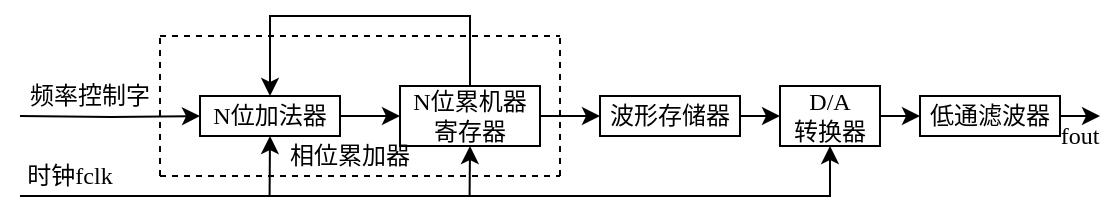 <mxfile version="13.6.5" type="github" pages="8">
  <diagram id="vwcc4yOQn233h6_wGRRV" name="第 1 页">
    <mxGraphModel grid="1" dx="852" dy="619" gridSize="10" guides="1" tooltips="1" connect="1" arrows="1" fold="1" page="1" pageScale="1" pageWidth="827" pageHeight="1169" math="0" shadow="0">
      <root>
        <mxCell id="0" />
        <mxCell id="1" parent="0" />
        <mxCell id="TBmdRh1Owbfr_sG7otrO-7" parent="1" edge="1" target="TBmdRh1Owbfr_sG7otrO-2" source="TBmdRh1Owbfr_sG7otrO-1" style="edgeStyle=orthogonalEdgeStyle;rounded=0;orthogonalLoop=1;jettySize=auto;html=1;exitX=1;exitY=0.5;exitDx=0;exitDy=0;entryX=0;entryY=0.5;entryDx=0;entryDy=0;fontSize=12;">
          <mxGeometry as="geometry" relative="1" />
        </mxCell>
        <mxCell id="TBmdRh1Owbfr_sG7otrO-14" parent="1" edge="1" target="TBmdRh1Owbfr_sG7otrO-1" style="edgeStyle=orthogonalEdgeStyle;rounded=0;orthogonalLoop=1;jettySize=auto;html=1;exitX=0.5;exitY=1;exitDx=0;exitDy=0;fontSize=12;entryX=0.5;entryY=1;entryDx=0;entryDy=0;">
          <mxGeometry as="geometry" relative="1">
            <mxPoint as="sourcePoint" y="340.0" x="164.793" />
          </mxGeometry>
        </mxCell>
        <mxCell id="TBmdRh1Owbfr_sG7otrO-16" parent="1" edge="1" target="TBmdRh1Owbfr_sG7otrO-1" style="edgeStyle=orthogonalEdgeStyle;rounded=0;orthogonalLoop=1;jettySize=auto;html=1;fontSize=12;entryX=0;entryY=0.5;entryDx=0;entryDy=0;">
          <mxGeometry as="geometry" relative="1">
            <mxPoint as="sourcePoint" y="300" x="40" />
          </mxGeometry>
        </mxCell>
        <mxCell id="TBmdRh1Owbfr_sG7otrO-1" value="&lt;font style=&quot;font-size: 12px&quot; face=&quot;Times New Roman&quot;&gt;N&lt;/font&gt;&lt;font face=&quot;宋体&quot; style=&quot;font-size: 12px&quot;&gt;位加法器&lt;/font&gt;" parent="1" style="rounded=0;whiteSpace=wrap;html=1;fontSize=12;" vertex="1">
          <mxGeometry as="geometry" y="290" x="130" height="20" width="70" />
        </mxCell>
        <mxCell id="TBmdRh1Owbfr_sG7otrO-6" parent="1" edge="1" target="TBmdRh1Owbfr_sG7otrO-1" source="TBmdRh1Owbfr_sG7otrO-2" style="edgeStyle=orthogonalEdgeStyle;rounded=0;orthogonalLoop=1;jettySize=auto;html=1;exitX=0.5;exitY=0;exitDx=0;exitDy=0;entryX=0.5;entryY=0;entryDx=0;entryDy=0;fontSize=12;">
          <mxGeometry as="geometry" relative="1">
            <Array as="points">
              <mxPoint y="250" x="265" />
              <mxPoint y="250" x="165" />
            </Array>
          </mxGeometry>
        </mxCell>
        <mxCell id="TBmdRh1Owbfr_sG7otrO-8" parent="1" edge="1" target="TBmdRh1Owbfr_sG7otrO-3" source="TBmdRh1Owbfr_sG7otrO-2" style="edgeStyle=orthogonalEdgeStyle;rounded=0;orthogonalLoop=1;jettySize=auto;html=1;exitX=1;exitY=0.5;exitDx=0;exitDy=0;entryX=0;entryY=0.5;entryDx=0;entryDy=0;fontSize=12;">
          <mxGeometry as="geometry" relative="1" />
        </mxCell>
        <mxCell id="TBmdRh1Owbfr_sG7otrO-13" parent="1" edge="1" target="TBmdRh1Owbfr_sG7otrO-2" style="edgeStyle=orthogonalEdgeStyle;rounded=0;orthogonalLoop=1;jettySize=auto;html=1;exitX=0.5;exitY=1;exitDx=0;exitDy=0;fontSize=12;entryX=0.5;entryY=1;entryDx=0;entryDy=0;">
          <mxGeometry as="geometry" relative="1">
            <mxPoint as="sourcePoint" y="340.0" x="264.793" />
          </mxGeometry>
        </mxCell>
        <mxCell id="TBmdRh1Owbfr_sG7otrO-2" value="&lt;font style=&quot;font-size: 12px&quot; face=&quot;Times New Roman&quot;&gt;N&lt;/font&gt;&lt;font face=&quot;宋体&quot; style=&quot;font-size: 12px&quot;&gt;位累机器寄存器&lt;/font&gt;" parent="1" style="rounded=0;whiteSpace=wrap;html=1;fontSize=12;" vertex="1">
          <mxGeometry as="geometry" y="285" x="230" height="30" width="70" />
        </mxCell>
        <mxCell id="TBmdRh1Owbfr_sG7otrO-10" parent="1" edge="1" target="TBmdRh1Owbfr_sG7otrO-4" source="TBmdRh1Owbfr_sG7otrO-3" style="edgeStyle=orthogonalEdgeStyle;rounded=0;orthogonalLoop=1;jettySize=auto;html=1;exitX=1;exitY=0.5;exitDx=0;exitDy=0;entryX=0;entryY=0.5;entryDx=0;entryDy=0;fontSize=12;">
          <mxGeometry as="geometry" relative="1" />
        </mxCell>
        <mxCell id="TBmdRh1Owbfr_sG7otrO-3" value="&lt;font face=&quot;宋体&quot;&gt;波形存储器&lt;/font&gt;" parent="1" style="rounded=0;whiteSpace=wrap;html=1;fontSize=12;" vertex="1">
          <mxGeometry as="geometry" y="290" x="330" height="20" width="70" />
        </mxCell>
        <mxCell id="TBmdRh1Owbfr_sG7otrO-11" parent="1" edge="1" target="TBmdRh1Owbfr_sG7otrO-5" source="TBmdRh1Owbfr_sG7otrO-4" style="edgeStyle=orthogonalEdgeStyle;rounded=0;orthogonalLoop=1;jettySize=auto;html=1;exitX=1;exitY=0.5;exitDx=0;exitDy=0;entryX=0;entryY=0.5;entryDx=0;entryDy=0;fontSize=12;">
          <mxGeometry as="geometry" relative="1" />
        </mxCell>
        <mxCell id="TBmdRh1Owbfr_sG7otrO-12" parent="1" edge="1" target="TBmdRh1Owbfr_sG7otrO-4" style="edgeStyle=orthogonalEdgeStyle;rounded=0;orthogonalLoop=1;jettySize=auto;html=1;fontSize=12;entryX=0.5;entryY=1;entryDx=0;entryDy=0;">
          <mxGeometry as="geometry" relative="1">
            <mxPoint as="sourcePoint" y="340" x="40" />
            <Array as="points">
              <mxPoint y="340" x="70" />
              <mxPoint y="340" x="445" />
            </Array>
          </mxGeometry>
        </mxCell>
        <mxCell id="TBmdRh1Owbfr_sG7otrO-4" value="&lt;font style=&quot;font-size: 12px&quot;&gt;&lt;font face=&quot;Times New Roman&quot;&gt;D/A&lt;/font&gt;&lt;br&gt;&lt;font face=&quot;宋体&quot;&gt;转换器&lt;/font&gt;&lt;/font&gt;" parent="1" style="rounded=0;whiteSpace=wrap;html=1;fontSize=12;" vertex="1">
          <mxGeometry as="geometry" y="285" x="420" height="30" width="50" />
        </mxCell>
        <mxCell id="TBmdRh1Owbfr_sG7otrO-25" parent="1" edge="1" source="TBmdRh1Owbfr_sG7otrO-5" style="edgeStyle=orthogonalEdgeStyle;rounded=0;orthogonalLoop=1;jettySize=auto;html=1;exitX=1;exitY=0.5;exitDx=0;exitDy=0;fontSize=12;">
          <mxGeometry as="geometry" relative="1">
            <mxPoint as="targetPoint" y="300.143" x="580" />
          </mxGeometry>
        </mxCell>
        <mxCell id="TBmdRh1Owbfr_sG7otrO-5" value="&lt;font face=&quot;宋体&quot; style=&quot;font-size: 12px&quot;&gt;低通滤波器&lt;/font&gt;" parent="1" style="rounded=0;whiteSpace=wrap;html=1;fontSize=12;" vertex="1">
          <mxGeometry as="geometry" y="290" x="490" height="20" width="70" />
        </mxCell>
        <mxCell id="TBmdRh1Owbfr_sG7otrO-17" value="" parent="1" edge="1" style="endArrow=none;dashed=1;html=1;fontSize=12;">
          <mxGeometry as="geometry" relative="1" height="50" width="50">
            <mxPoint as="sourcePoint" y="260" x="110" />
            <mxPoint as="targetPoint" y="260" x="310" />
          </mxGeometry>
        </mxCell>
        <mxCell id="TBmdRh1Owbfr_sG7otrO-18" value="" parent="1" edge="1" style="endArrow=none;dashed=1;html=1;fontSize=12;">
          <mxGeometry as="geometry" relative="1" height="50" width="50">
            <mxPoint as="sourcePoint" y="330" x="110" />
            <mxPoint as="targetPoint" y="330" x="310" />
          </mxGeometry>
        </mxCell>
        <mxCell id="TBmdRh1Owbfr_sG7otrO-19" value="" parent="1" edge="1" style="endArrow=none;dashed=1;html=1;fontSize=12;">
          <mxGeometry as="geometry" relative="1" height="50" width="50">
            <mxPoint as="sourcePoint" y="330" x="110" />
            <mxPoint as="targetPoint" y="260" x="110" />
          </mxGeometry>
        </mxCell>
        <mxCell id="TBmdRh1Owbfr_sG7otrO-20" value="" parent="1" edge="1" style="endArrow=none;dashed=1;html=1;fontSize=12;">
          <mxGeometry as="geometry" relative="1" height="50" width="50">
            <mxPoint as="sourcePoint" y="330" x="310" />
            <mxPoint as="targetPoint" y="260" x="310" />
          </mxGeometry>
        </mxCell>
        <mxCell id="TBmdRh1Owbfr_sG7otrO-21" value="&lt;font face=&quot;宋体&quot;&gt;频率控制字&lt;/font&gt;" parent="1" style="text;html=1;strokeColor=none;fillColor=none;align=center;verticalAlign=middle;whiteSpace=wrap;rounded=0;fontSize=12;" vertex="1">
          <mxGeometry as="geometry" y="280" x="40" height="20" width="70" />
        </mxCell>
        <mxCell id="TBmdRh1Owbfr_sG7otrO-23" value="&lt;font face=&quot;宋体&quot;&gt;时钟&lt;/font&gt;&lt;font face=&quot;Times New Roman&quot;&gt;fclk&lt;/font&gt;" parent="1" style="text;html=1;strokeColor=none;fillColor=none;align=center;verticalAlign=middle;whiteSpace=wrap;rounded=0;fontSize=12;" vertex="1">
          <mxGeometry as="geometry" y="320" x="30" height="20" width="70" />
        </mxCell>
        <mxCell id="TBmdRh1Owbfr_sG7otrO-24" value="&lt;font face=&quot;宋体&quot;&gt;相位累加器&lt;/font&gt;" parent="1" style="text;html=1;strokeColor=none;fillColor=none;align=center;verticalAlign=middle;whiteSpace=wrap;rounded=0;fontSize=12;" vertex="1">
          <mxGeometry as="geometry" y="310" x="170" height="20" width="70" />
        </mxCell>
        <mxCell id="TBmdRh1Owbfr_sG7otrO-26" value="&lt;font face=&quot;Times New Roman&quot;&gt;fout&lt;/font&gt;" parent="1" style="text;html=1;strokeColor=none;fillColor=none;align=center;verticalAlign=middle;whiteSpace=wrap;rounded=0;fontSize=12;" vertex="1">
          <mxGeometry as="geometry" y="300" x="560" height="20" width="20" />
        </mxCell>
      </root>
    </mxGraphModel>
  </diagram>
  <diagram id="SlzuI7kh81qblLquSn49" name="第 2 页">
    <mxGraphModel grid="1" dx="1086" dy="597" gridSize="10" guides="1" tooltips="1" connect="1" arrows="1" fold="1" page="1" pageScale="1" pageWidth="827" pageHeight="1169" math="0" shadow="0">
      <root>
        <mxCell id="1O4XwR0xgf10CyilRRfL-0" />
        <mxCell id="1O4XwR0xgf10CyilRRfL-1" parent="1O4XwR0xgf10CyilRRfL-0" />
        <mxCell id="1O4XwR0xgf10CyilRRfL-19" value="" parent="1O4XwR0xgf10CyilRRfL-1" style="image;html=1;image=img/lib/clip_art/telecommunication/BlackBerry_128x128.png;fontFamily=宋体;fontSize=12;" vertex="1">
          <mxGeometry as="geometry" y="410" x="310" height="30" width="30" />
        </mxCell>
        <mxCell id="1O4XwR0xgf10CyilRRfL-21" value="" parent="1O4XwR0xgf10CyilRRfL-1" style="shape=image;html=1;verticalAlign=top;verticalLabelPosition=bottom;labelBackgroundColor=#ffffff;imageAspect=0;aspect=fixed;image=https://cdn4.iconfinder.com/data/icons/STROKE/networking/png/128/satellite.png;fontFamily=宋体;fontSize=12;" vertex="1">
          <mxGeometry as="geometry" y="340" x="401" height="38" width="38" />
        </mxCell>
        <mxCell id="1O4XwR0xgf10CyilRRfL-23" value="" parent="1O4XwR0xgf10CyilRRfL-1" edge="1" style="endArrow=classic;html=1;fontFamily=宋体;fontSize=12;">
          <mxGeometry as="geometry" relative="1" height="50" width="50">
            <mxPoint as="sourcePoint" y="349" x="414" />
            <mxPoint as="targetPoint" y="380" x="450" />
          </mxGeometry>
        </mxCell>
        <mxCell id="1O4XwR0xgf10CyilRRfL-24" value="" parent="1O4XwR0xgf10CyilRRfL-1" edge="1" style="endArrow=classic;html=1;fontFamily=宋体;fontSize=12;">
          <mxGeometry as="geometry" relative="1" height="50" width="50">
            <mxPoint as="sourcePoint" y="350" x="420" />
            <mxPoint as="targetPoint" y="430" x="330" />
          </mxGeometry>
        </mxCell>
        <mxCell id="1O4XwR0xgf10CyilRRfL-25" value="" parent="1O4XwR0xgf10CyilRRfL-1" edge="1" source="1O4XwR0xgf10CyilRRfL-19" style="endArrow=classic;html=1;fontFamily=宋体;fontSize=12;exitX=0.667;exitY=0.667;exitDx=0;exitDy=0;exitPerimeter=0;">
          <mxGeometry as="geometry" relative="1" height="50" width="50">
            <mxPoint as="sourcePoint" y="510" x="380" />
            <mxPoint as="targetPoint" y="430" x="390" />
          </mxGeometry>
        </mxCell>
        <mxCell id="1O4XwR0xgf10CyilRRfL-28" value="" parent="1O4XwR0xgf10CyilRRfL-1" edge="1" style="endArrow=none;html=1;fontFamily=宋体;fontSize=12;">
          <mxGeometry as="geometry" relative="1" height="50" width="50">
            <mxPoint as="sourcePoint" y="430" x="350" />
            <mxPoint as="targetPoint" y="420" x="340" />
            <Array as="points">
              <mxPoint y="420" x="350" />
            </Array>
          </mxGeometry>
        </mxCell>
        <mxCell id="1O4XwR0xgf10CyilRRfL-29" value="&lt;p class=&quot;MsoNormal&quot;&gt;&lt;span style=&quot;font-size: 10.5pt&quot;&gt;β&lt;/span&gt;&lt;/p&gt;" parent="1O4XwR0xgf10CyilRRfL-1" style="text;html=1;strokeColor=none;fillColor=none;align=center;verticalAlign=middle;whiteSpace=wrap;rounded=0;fontFamily=Times New Roman;fontSize=12;" vertex="1">
          <mxGeometry as="geometry" y="410" x="350" height="18" width="20" />
        </mxCell>
        <mxCell id="1O4XwR0xgf10CyilRRfL-30" value="v&lt;sub&gt;s&lt;/sub&gt;" parent="1O4XwR0xgf10CyilRRfL-1" style="text;html=1;strokeColor=none;fillColor=none;align=center;verticalAlign=middle;whiteSpace=wrap;rounded=0;fontFamily=Times New Roman;fontSize=12;" vertex="1">
          <mxGeometry as="geometry" y="369" x="450" height="16" width="20" />
        </mxCell>
        <mxCell id="1O4XwR0xgf10CyilRRfL-32" value="f&lt;sub&gt;s&lt;/sub&gt;" parent="1O4XwR0xgf10CyilRRfL-1" style="text;html=1;strokeColor=none;fillColor=none;align=center;verticalAlign=middle;whiteSpace=wrap;rounded=0;fontFamily=Times New Roman;fontSize=12;" vertex="1">
          <mxGeometry as="geometry" y="350" x="390" height="19" width="11" />
        </mxCell>
        <mxCell id="1O4XwR0xgf10CyilRRfL-33" value="v" parent="1O4XwR0xgf10CyilRRfL-1" style="text;html=1;strokeColor=none;fillColor=none;align=center;verticalAlign=middle;whiteSpace=wrap;rounded=0;fontFamily=Times New Roman;fontSize=12;" vertex="1">
          <mxGeometry as="geometry" y="417.5" x="391" height="15" width="10" />
        </mxCell>
        <mxCell id="1O4XwR0xgf10CyilRRfL-35" value="a&lt;sub&gt;n&lt;/sub&gt;" parent="1O4XwR0xgf10CyilRRfL-1" style="text;html=1;strokeColor=none;fillColor=none;align=center;verticalAlign=middle;whiteSpace=wrap;rounded=0;fontFamily=Times New Roman;fontSize=12;" vertex="1">
          <mxGeometry as="geometry" y="390" x="380" height="10" width="10" />
        </mxCell>
        <mxCell id="1O4XwR0xgf10CyilRRfL-36" value="f&lt;sub&gt;r&lt;/sub&gt;" parent="1O4XwR0xgf10CyilRRfL-1" style="text;html=1;strokeColor=none;fillColor=none;align=center;verticalAlign=middle;whiteSpace=wrap;rounded=0;fontFamily=Times New Roman;fontSize=12;" vertex="1">
          <mxGeometry as="geometry" y="400" x="330" height="10" width="10" />
        </mxCell>
      </root>
    </mxGraphModel>
  </diagram>
  <diagram id="WgnV_K3EHIDor-4Q27bB" name="第 3 页">
    <mxGraphModel grid="1" dx="1086" dy="597" gridSize="10" guides="1" tooltips="1" connect="1" arrows="1" fold="1" page="1" pageScale="1" pageWidth="827" pageHeight="1169" math="0" shadow="0">
      <root>
        <mxCell id="BOErK7SM8z9ChS63LvAe-0" />
        <mxCell id="BOErK7SM8z9ChS63LvAe-1" parent="BOErK7SM8z9ChS63LvAe-0" />
        <mxCell id="BOErK7SM8z9ChS63LvAe-2" value="" parent="BOErK7SM8z9ChS63LvAe-1" style="image;html=1;image=img/lib/clip_art/general/Earth_globe_128x128.png;fontFamily=宋体;fontSize=12;" vertex="1">
          <mxGeometry as="geometry" y="300" x="300" height="110" width="104" />
        </mxCell>
        <mxCell id="BOErK7SM8z9ChS63LvAe-3" value="用户" parent="BOErK7SM8z9ChS63LvAe-1" style="text;html=1;strokeColor=none;fillColor=none;align=center;verticalAlign=middle;whiteSpace=wrap;rounded=0;fontFamily=宋体;fontSize=12;" vertex="1">
          <mxGeometry as="geometry" y="308" x="390" height="18" width="30" />
        </mxCell>
        <mxCell id="BOErK7SM8z9ChS63LvAe-4" value="" parent="BOErK7SM8z9ChS63LvAe-1" style="shape=image;html=1;verticalAlign=top;verticalLabelPosition=bottom;labelBackgroundColor=#ffffff;imageAspect=0;aspect=fixed;image=https://cdn4.iconfinder.com/data/icons/STROKE/networking/png/128/satellite.png;fontFamily=宋体;fontSize=12;" vertex="1">
          <mxGeometry as="geometry" y="250" x="395" height="38" width="38" />
        </mxCell>
        <mxCell id="BOErK7SM8z9ChS63LvAe-5" value="" parent="BOErK7SM8z9ChS63LvAe-1" style="shape=image;html=1;verticalAlign=top;verticalLabelPosition=bottom;labelBackgroundColor=#ffffff;imageAspect=0;aspect=fixed;image=https://cdn4.iconfinder.com/data/icons/STROKE/networking/png/128/satellite.png;fontFamily=宋体;fontSize=12;" vertex="1">
          <mxGeometry as="geometry" y="230" x="330" height="38" width="38" />
        </mxCell>
        <mxCell id="BOErK7SM8z9ChS63LvAe-6" value="" parent="BOErK7SM8z9ChS63LvAe-1" style="shape=image;html=1;verticalAlign=top;verticalLabelPosition=bottom;labelBackgroundColor=#ffffff;imageAspect=0;aspect=fixed;image=https://cdn4.iconfinder.com/data/icons/STROKE/networking/png/128/satellite.png;fontFamily=宋体;fontSize=12;" vertex="1">
          <mxGeometry as="geometry" y="270" x="260" height="38" width="38" />
        </mxCell>
        <mxCell id="BOErK7SM8z9ChS63LvAe-7" value="" parent="BOErK7SM8z9ChS63LvAe-1" style="shape=image;html=1;verticalAlign=top;verticalLabelPosition=bottom;labelBackgroundColor=#ffffff;imageAspect=0;aspect=fixed;image=https://cdn4.iconfinder.com/data/icons/STROKE/networking/png/128/satellite.png;fontFamily=宋体;fontSize=12;" vertex="1">
          <mxGeometry as="geometry" y="336" x="250" height="38" width="38" />
        </mxCell>
        <mxCell id="BOErK7SM8z9ChS63LvAe-8" value="" parent="BOErK7SM8z9ChS63LvAe-1" edge="1" style="endArrow=classic;html=1;fontFamily=宋体;fontSize=12;">
          <mxGeometry as="geometry" relative="1" height="50" width="50">
            <mxPoint as="sourcePoint" y="320" x="390" />
            <mxPoint as="targetPoint" y="250" x="340" />
            <Array as="points">
              <mxPoint y="250" x="340" />
            </Array>
          </mxGeometry>
        </mxCell>
        <mxCell id="BOErK7SM8z9ChS63LvAe-9" value="" parent="BOErK7SM8z9ChS63LvAe-1" edge="1" style="endArrow=classic;html=1;fontFamily=宋体;fontSize=12;">
          <mxGeometry as="geometry" relative="1" height="50" width="50">
            <mxPoint as="sourcePoint" y="350" x="350" />
            <mxPoint as="targetPoint" y="250" x="340" />
          </mxGeometry>
        </mxCell>
        <mxCell id="BOErK7SM8z9ChS63LvAe-10" value="" parent="BOErK7SM8z9ChS63LvAe-1" edge="1" style="endArrow=classic;html=1;fontFamily=宋体;fontSize=12;">
          <mxGeometry as="geometry" relative="1" height="50" width="50">
            <mxPoint as="sourcePoint" y="350" x="350" />
            <mxPoint as="targetPoint" y="320" x="390" />
          </mxGeometry>
        </mxCell>
        <mxCell id="BOErK7SM8z9ChS63LvAe-11" value="" parent="BOErK7SM8z9ChS63LvAe-1" edge="1" style="endArrow=none;dashed=1;html=1;fontFamily=宋体;fontSize=12;">
          <mxGeometry as="geometry" relative="1" height="50" width="50">
            <mxPoint as="sourcePoint" y="350" x="350" />
            <mxPoint as="targetPoint" y="270" x="404" />
          </mxGeometry>
        </mxCell>
        <mxCell id="BOErK7SM8z9ChS63LvAe-12" value="" parent="BOErK7SM8z9ChS63LvAe-1" edge="1" style="endArrow=none;dashed=1;html=1;fontFamily=宋体;fontSize=12;">
          <mxGeometry as="geometry" relative="1" height="50" width="50">
            <mxPoint as="sourcePoint" y="320" x="390" />
            <mxPoint as="targetPoint" y="270" x="404" />
          </mxGeometry>
        </mxCell>
        <mxCell id="BOErK7SM8z9ChS63LvAe-13" value="" parent="BOErK7SM8z9ChS63LvAe-1" edge="1" target="BOErK7SM8z9ChS63LvAe-6" style="endArrow=none;dashed=1;html=1;fontFamily=宋体;fontSize=12;">
          <mxGeometry as="geometry" relative="1" height="50" width="50">
            <mxPoint as="sourcePoint" y="320" x="388" />
            <mxPoint as="targetPoint" y="300" x="288" />
          </mxGeometry>
        </mxCell>
        <mxCell id="BOErK7SM8z9ChS63LvAe-14" value="" parent="BOErK7SM8z9ChS63LvAe-1" edge="1" style="endArrow=none;dashed=1;html=1;fontFamily=宋体;fontSize=12;">
          <mxGeometry as="geometry" relative="1" height="50" width="50">
            <mxPoint as="sourcePoint" y="350" x="348" />
            <mxPoint as="targetPoint" y="290" x="288" />
          </mxGeometry>
        </mxCell>
        <mxCell id="BOErK7SM8z9ChS63LvAe-15" value="" parent="BOErK7SM8z9ChS63LvAe-1" edge="1" source="BOErK7SM8z9ChS63LvAe-7" style="endArrow=none;dashed=1;html=1;fontFamily=宋体;fontSize=12;">
          <mxGeometry as="geometry" relative="1" height="50" width="50">
            <mxPoint as="sourcePoint" y="360" x="288" />
            <mxPoint as="targetPoint" y="320" x="388" />
          </mxGeometry>
        </mxCell>
        <mxCell id="BOErK7SM8z9ChS63LvAe-16" value="" parent="BOErK7SM8z9ChS63LvAe-1" edge="1" style="endArrow=none;dashed=1;html=1;fontFamily=宋体;fontSize=12;">
          <mxGeometry as="geometry" relative="1" height="50" width="50">
            <mxPoint as="sourcePoint" y="350" x="290" />
            <mxPoint as="targetPoint" y="350" x="350" />
          </mxGeometry>
        </mxCell>
        <mxCell id="BOErK7SM8z9ChS63LvAe-18" value="&lt;font face=&quot;Times New Roman&quot;&gt;GPS&lt;/font&gt;卫星" parent="BOErK7SM8z9ChS63LvAe-1" style="text;html=1;strokeColor=none;fillColor=none;align=center;verticalAlign=middle;whiteSpace=wrap;rounded=0;fontFamily=宋体;fontSize=12;" vertex="1">
          <mxGeometry as="geometry" y="259" x="288" height="20" width="50" />
        </mxCell>
        <mxCell id="BOErK7SM8z9ChS63LvAe-19" value="地球" parent="BOErK7SM8z9ChS63LvAe-1" style="text;html=1;strokeColor=none;fillColor=none;align=center;verticalAlign=middle;whiteSpace=wrap;rounded=0;fontFamily=宋体;fontSize=12;" vertex="1">
          <mxGeometry as="geometry" y="354" x="337" height="20" width="30" />
        </mxCell>
        <mxCell id="BOErK7SM8z9ChS63LvAe-20" value="&lt;font face=&quot;Times New Roman&quot;&gt;&lt;b&gt;u&lt;/b&gt;&lt;/font&gt;" parent="BOErK7SM8z9ChS63LvAe-1" style="text;html=1;strokeColor=none;fillColor=none;align=center;verticalAlign=middle;whiteSpace=wrap;rounded=0;fontFamily=宋体;fontSize=12;" vertex="1">
          <mxGeometry as="geometry" y="336" x="368" height="10" width="10" />
        </mxCell>
        <mxCell id="BOErK7SM8z9ChS63LvAe-21" value="&lt;font face=&quot;Times New Roman&quot;&gt;&lt;b&gt;r&lt;/b&gt;&lt;/font&gt;" parent="BOErK7SM8z9ChS63LvAe-1" style="text;html=1;strokeColor=none;fillColor=none;align=center;verticalAlign=middle;whiteSpace=wrap;rounded=0;fontFamily=宋体;fontSize=12;" vertex="1">
          <mxGeometry as="geometry" y="279" x="368" height="10" width="10" />
        </mxCell>
        <mxCell id="BOErK7SM8z9ChS63LvAe-23" value="&lt;font face=&quot;Times New Roman&quot;&gt;&lt;b&gt;s&lt;/b&gt;&lt;/font&gt;" parent="BOErK7SM8z9ChS63LvAe-1" style="text;html=1;strokeColor=none;fillColor=none;align=center;verticalAlign=middle;whiteSpace=wrap;rounded=0;fontFamily=宋体;fontSize=12;" vertex="1">
          <mxGeometry as="geometry" y="284" x="330" height="10" width="10" />
        </mxCell>
      </root>
    </mxGraphModel>
  </diagram>
  <diagram id="6KweBJqxXQu9tXLHOQT2" name="第 4 页">
    <mxGraphModel grid="1" dx="852" dy="619" gridSize="10" guides="1" tooltips="1" connect="1" arrows="1" fold="1" page="1" pageScale="1" pageWidth="827" pageHeight="1169" math="0" shadow="0">
      <root>
        <mxCell id="M1DPRhst9SHa-oQHuckZ-0" />
        <mxCell id="M1DPRhst9SHa-oQHuckZ-1" parent="M1DPRhst9SHa-oQHuckZ-0" />
        <mxCell id="7JvY6DwRuE6qawOh9hcS-0" value="" parent="M1DPRhst9SHa-oQHuckZ-1" style="rounded=0;whiteSpace=wrap;html=1;dashed=1;" vertex="1">
          <mxGeometry as="geometry" y="100" x="310" height="250" width="110" />
        </mxCell>
        <mxCell id="7JvY6DwRuE6qawOh9hcS-1" value="&lt;font face=&quot;宋体&quot;&gt;计算组织&lt;br&gt;导航电文&lt;/font&gt;" parent="M1DPRhst9SHa-oQHuckZ-1" style="rounded=0;whiteSpace=wrap;html=1;" vertex="1">
          <mxGeometry as="geometry" y="130" x="320" height="60" width="90" />
        </mxCell>
        <mxCell id="7JvY6DwRuE6qawOh9hcS-17" parent="M1DPRhst9SHa-oQHuckZ-1" edge="1" target="7JvY6DwRuE6qawOh9hcS-3" style="edgeStyle=orthogonalEdgeStyle;rounded=0;orthogonalLoop=1;jettySize=auto;html=1;exitX=0;exitY=0.25;exitDx=0;exitDy=0;entryX=0;entryY=0.25;entryDx=0;entryDy=0;">
          <mxGeometry as="geometry" relative="1">
            <mxPoint as="sourcePoint" y="160" x="280" />
            <Array as="points">
              <mxPoint y="275" x="280" />
            </Array>
          </mxGeometry>
        </mxCell>
        <mxCell id="7JvY6DwRuE6qawOh9hcS-3" value="&lt;font face=&quot;宋体&quot;&gt;计算初始状态参数和控制参数&lt;/font&gt;" parent="M1DPRhst9SHa-oQHuckZ-1" style="rounded=0;whiteSpace=wrap;html=1;align=center;" vertex="1">
          <mxGeometry as="geometry" y="260" x="320" height="60" width="90" />
        </mxCell>
        <mxCell id="7JvY6DwRuE6qawOh9hcS-4" value="" parent="M1DPRhst9SHa-oQHuckZ-1" style="rounded=0;whiteSpace=wrap;html=1;dashed=1;" vertex="1">
          <mxGeometry as="geometry" y="100" x="142.5" height="250" width="110" />
        </mxCell>
        <mxCell id="7JvY6DwRuE6qawOh9hcS-5" value="" parent="M1DPRhst9SHa-oQHuckZ-1" style="rounded=0;whiteSpace=wrap;html=1;dashed=1;" vertex="1">
          <mxGeometry as="geometry" y="100" x="480" height="250" width="110" />
        </mxCell>
        <mxCell id="7JvY6DwRuE6qawOh9hcS-6" value="&lt;font face=&quot;宋体&quot;&gt;缓存导航数据&lt;/font&gt;" parent="M1DPRhst9SHa-oQHuckZ-1" style="rounded=0;whiteSpace=wrap;html=1;align=center;" vertex="1">
          <mxGeometry as="geometry" y="130" x="490" height="20" width="90" />
        </mxCell>
        <mxCell id="7JvY6DwRuE6qawOh9hcS-7" value="&lt;font face=&quot;宋体&quot;&gt;接收初始相位与频率控制字生成&lt;/font&gt;&lt;font face=&quot;Times New Roman&quot;&gt;C/A&lt;/font&gt;&lt;font face=&quot;宋体&quot;&gt;码与载波。导航电文与&lt;/font&gt;&lt;font face=&quot;Times New Roman&quot;&gt;C/A&lt;/font&gt;&lt;font face=&quot;宋体&quot;&gt;码进行扩频调制&lt;/font&gt;" parent="M1DPRhst9SHa-oQHuckZ-1" style="rounded=0;whiteSpace=wrap;html=1;align=center;" vertex="1">
          <mxGeometry as="geometry" y="160" x="490" height="90" width="90" />
        </mxCell>
        <mxCell id="7JvY6DwRuE6qawOh9hcS-20" parent="M1DPRhst9SHa-oQHuckZ-1" edge="1" target="7JvY6DwRuE6qawOh9hcS-19" source="7JvY6DwRuE6qawOh9hcS-8" style="edgeStyle=orthogonalEdgeStyle;rounded=0;orthogonalLoop=1;jettySize=auto;html=1;exitX=1;exitY=0.5;exitDx=0;exitDy=0;entryX=0;entryY=0.5;entryDx=0;entryDy=0;">
          <mxGeometry as="geometry" relative="1" />
        </mxCell>
        <mxCell id="7JvY6DwRuE6qawOh9hcS-8" value="&lt;font face=&quot;宋体&quot;&gt;副载波调制生成中频信号，做为数字基带信号传给D/A模块&lt;/font&gt;" parent="M1DPRhst9SHa-oQHuckZ-1" style="rounded=0;whiteSpace=wrap;html=1;align=center;" vertex="1">
          <mxGeometry as="geometry" y="260" x="490" height="80" width="90" />
        </mxCell>
        <mxCell id="7JvY6DwRuE6qawOh9hcS-10" parent="M1DPRhst9SHa-oQHuckZ-1" edge="1" target="7JvY6DwRuE6qawOh9hcS-7" source="7JvY6DwRuE6qawOh9hcS-3" style="edgeStyle=orthogonalEdgeStyle;rounded=0;orthogonalLoop=1;jettySize=auto;html=1;exitX=1;exitY=0.5;exitDx=0;exitDy=0;entryX=0;entryY=0.5;entryDx=0;entryDy=0;">
          <mxGeometry as="geometry" relative="1" />
        </mxCell>
        <mxCell id="7JvY6DwRuE6qawOh9hcS-9" parent="M1DPRhst9SHa-oQHuckZ-1" edge="1" target="7JvY6DwRuE6qawOh9hcS-6" source="7JvY6DwRuE6qawOh9hcS-1" style="edgeStyle=orthogonalEdgeStyle;rounded=0;orthogonalLoop=1;jettySize=auto;html=1;exitX=1;exitY=0.5;exitDx=0;exitDy=0;entryX=0;entryY=0.5;entryDx=0;entryDy=0;">
          <mxGeometry as="geometry" relative="1" />
        </mxCell>
        <mxCell id="7JvY6DwRuE6qawOh9hcS-14" parent="M1DPRhst9SHa-oQHuckZ-1" edge="1" target="7JvY6DwRuE6qawOh9hcS-1" source="7JvY6DwRuE6qawOh9hcS-11" style="edgeStyle=orthogonalEdgeStyle;rounded=0;orthogonalLoop=1;jettySize=auto;html=1;exitX=1;exitY=0.5;exitDx=0;exitDy=0;entryX=0;entryY=0.5;entryDx=0;entryDy=0;">
          <mxGeometry as="geometry" relative="1" />
        </mxCell>
        <mxCell id="7JvY6DwRuE6qawOh9hcS-11" value="&lt;font face=&quot;宋体&quot;&gt;卫星星历与历书&lt;/font&gt;" parent="M1DPRhst9SHa-oQHuckZ-1" style="rounded=0;whiteSpace=wrap;html=1;align=center;" vertex="1">
          <mxGeometry as="geometry" y="130" x="160" height="60" width="80" />
        </mxCell>
        <mxCell id="7JvY6DwRuE6qawOh9hcS-15" parent="M1DPRhst9SHa-oQHuckZ-1" edge="1" target="7JvY6DwRuE6qawOh9hcS-3" source="7JvY6DwRuE6qawOh9hcS-12" style="edgeStyle=orthogonalEdgeStyle;rounded=0;orthogonalLoop=1;jettySize=auto;html=1;exitX=1;exitY=0.5;exitDx=0;exitDy=0;">
          <mxGeometry as="geometry" relative="1" />
        </mxCell>
        <mxCell id="7JvY6DwRuE6qawOh9hcS-12" value="&lt;font face=&quot;宋体&quot;&gt;初始参数&lt;/font&gt;" parent="M1DPRhst9SHa-oQHuckZ-1" style="rounded=0;whiteSpace=wrap;html=1;align=center;" vertex="1">
          <mxGeometry as="geometry" y="260" x="160" height="60" width="80" />
        </mxCell>
        <mxCell id="7JvY6DwRuE6qawOh9hcS-19" value="&lt;font face=&quot;Times New Roman&quot;&gt;D/A&lt;/font&gt;&lt;br&gt;&lt;font face=&quot;宋体&quot;&gt;射频&lt;/font&gt;" parent="M1DPRhst9SHa-oQHuckZ-1" style="rounded=0;whiteSpace=wrap;html=1;align=center;" vertex="1">
          <mxGeometry as="geometry" y="260" x="610" height="80" width="30" />
        </mxCell>
        <mxCell id="7JvY6DwRuE6qawOh9hcS-22" value="" parent="M1DPRhst9SHa-oQHuckZ-1" style="shape=mxgraph.cisco.wireless.antenna;html=1;dashed=0;fillColor=#036897;strokeColor=#ffffff;strokeWidth=2;verticalLabelPosition=bottom;verticalAlign=top;align=center;" vertex="1">
          <mxGeometry as="geometry" y="173" x="640" height="44" width="48" />
        </mxCell>
        <mxCell id="7JvY6DwRuE6qawOh9hcS-23" value="" parent="M1DPRhst9SHa-oQHuckZ-1" edge="1" target="7JvY6DwRuE6qawOh9hcS-22" source="7JvY6DwRuE6qawOh9hcS-19" style="endArrow=none;html=1;entryX=0.54;entryY=1;entryDx=0;entryDy=0;entryPerimeter=0;exitX=1;exitY=0.5;exitDx=0;exitDy=0;">
          <mxGeometry as="geometry" relative="1" height="50" width="50">
            <mxPoint as="sourcePoint" y="320" x="690" />
            <mxPoint as="targetPoint" y="250" x="720" />
            <Array as="points">
              <mxPoint y="300" x="666" />
            </Array>
          </mxGeometry>
        </mxCell>
        <mxCell id="7JvY6DwRuE6qawOh9hcS-25" value="&lt;font face=&quot;宋体&quot;&gt;上位机&lt;/font&gt;" parent="M1DPRhst9SHa-oQHuckZ-1" style="text;html=1;strokeColor=none;fillColor=none;align=center;verticalAlign=middle;whiteSpace=wrap;rounded=0;" vertex="1">
          <mxGeometry as="geometry" y="100" x="177.5" height="20" width="40" />
        </mxCell>
        <mxCell id="7JvY6DwRuE6qawOh9hcS-26" value="&lt;font face=&quot;Times New Roman&quot;&gt;ARM&lt;/font&gt;" parent="M1DPRhst9SHa-oQHuckZ-1" style="text;html=1;strokeColor=none;fillColor=none;align=center;verticalAlign=middle;whiteSpace=wrap;rounded=0;" vertex="1">
          <mxGeometry as="geometry" y="100" x="345" height="20" width="40" />
        </mxCell>
        <mxCell id="7JvY6DwRuE6qawOh9hcS-27" value="&lt;font face=&quot;Times New Roman&quot;&gt;FPGA&lt;/font&gt;" parent="M1DPRhst9SHa-oQHuckZ-1" style="text;html=1;strokeColor=none;fillColor=none;align=center;verticalAlign=middle;whiteSpace=wrap;rounded=0;" vertex="1">
          <mxGeometry as="geometry" y="100" x="515" height="20" width="40" />
        </mxCell>
      </root>
    </mxGraphModel>
  </diagram>
  <diagram id="TOAK0MBy4tmN7v0hlJTZ" name="第 5 页">
    <mxGraphModel grid="1" dx="852" dy="619" gridSize="10" guides="1" tooltips="1" connect="1" arrows="1" fold="1" page="1" pageScale="1" pageWidth="827" pageHeight="1169" math="0" shadow="0">
      <root>
        <mxCell id="1juCzIv_YQaYtOt905dm-0" />
        <mxCell id="1juCzIv_YQaYtOt905dm-1" parent="1juCzIv_YQaYtOt905dm-0" />
        <mxCell id="1bzbLXtp1jbnryBDLaoL-4" value="" parent="1juCzIv_YQaYtOt905dm-1" edge="1" style="endArrow=none;html=1;edgeStyle=orthogonalEdgeStyle;curved=1;">
          <mxGeometry as="geometry" relative="1" height="50" width="50">
            <mxPoint as="sourcePoint" y="240" x="160" />
            <mxPoint as="targetPoint" y="240" x="200" />
            <Array as="points">
              <mxPoint y="220" x="160" />
              <mxPoint y="220" x="180" />
              <mxPoint y="260" x="180" />
              <mxPoint y="260" x="200" />
            </Array>
          </mxGeometry>
        </mxCell>
        <mxCell id="1bzbLXtp1jbnryBDLaoL-5" value="" parent="1juCzIv_YQaYtOt905dm-1" edge="1" style="endArrow=none;html=1;edgeStyle=orthogonalEdgeStyle;curved=1;">
          <mxGeometry as="geometry" relative="1" height="50" width="50">
            <mxPoint as="sourcePoint" y="240" x="200" />
            <mxPoint as="targetPoint" y="240" x="240" />
            <Array as="points">
              <mxPoint y="220" x="200" />
              <mxPoint y="220" x="220" />
              <mxPoint y="260" x="220" />
              <mxPoint y="260" x="240" />
            </Array>
          </mxGeometry>
        </mxCell>
        <mxCell id="1bzbLXtp1jbnryBDLaoL-6" value="" parent="1juCzIv_YQaYtOt905dm-1" edge="1" style="endArrow=none;html=1;edgeStyle=orthogonalEdgeStyle;curved=1;">
          <mxGeometry as="geometry" relative="1" height="50" width="50">
            <mxPoint as="sourcePoint" y="240" x="240" />
            <mxPoint as="targetPoint" y="240" x="280" />
            <Array as="points">
              <mxPoint y="220" x="240" />
              <mxPoint y="220" x="260" />
              <mxPoint y="260" x="260" />
              <mxPoint y="260" x="280" />
            </Array>
          </mxGeometry>
        </mxCell>
        <mxCell id="1bzbLXtp1jbnryBDLaoL-7" value="" parent="1juCzIv_YQaYtOt905dm-1" edge="1" style="endArrow=none;html=1;edgeStyle=orthogonalEdgeStyle;curved=1;">
          <mxGeometry as="geometry" relative="1" height="50" width="50">
            <mxPoint as="sourcePoint" y="240" x="280" />
            <mxPoint as="targetPoint" y="240" x="320" />
            <Array as="points">
              <mxPoint y="220" x="280" />
              <mxPoint y="220" x="300" />
              <mxPoint y="260" x="300" />
              <mxPoint y="260" x="320" />
            </Array>
          </mxGeometry>
        </mxCell>
        <mxCell id="1bzbLXtp1jbnryBDLaoL-8" value="" parent="1juCzIv_YQaYtOt905dm-1" edge="1" style="endArrow=none;html=1;edgeStyle=orthogonalEdgeStyle;curved=1;">
          <mxGeometry as="geometry" relative="1" height="50" width="50">
            <mxPoint as="sourcePoint" y="240" x="320" />
            <mxPoint as="targetPoint" y="240" x="360" />
            <Array as="points">
              <mxPoint y="220" x="320" />
              <mxPoint y="220" x="340" />
              <mxPoint y="260" x="340" />
              <mxPoint y="260" x="360" />
            </Array>
          </mxGeometry>
        </mxCell>
        <mxCell id="1bzbLXtp1jbnryBDLaoL-9" value="" parent="1juCzIv_YQaYtOt905dm-1" edge="1" style="endArrow=none;html=1;edgeStyle=orthogonalEdgeStyle;curved=1;">
          <mxGeometry as="geometry" relative="1" height="50" width="50">
            <mxPoint as="sourcePoint" y="240" x="360" />
            <mxPoint as="targetPoint" y="240" x="400" />
            <Array as="points">
              <mxPoint y="220" x="360" />
              <mxPoint y="220" x="380" />
              <mxPoint y="260" x="380" />
              <mxPoint y="260" x="400" />
            </Array>
          </mxGeometry>
        </mxCell>
        <mxCell id="1bzbLXtp1jbnryBDLaoL-10" value="" parent="1juCzIv_YQaYtOt905dm-1" edge="1" style="endArrow=none;html=1;edgeStyle=orthogonalEdgeStyle;curved=1;">
          <mxGeometry as="geometry" relative="1" height="50" width="50">
            <mxPoint as="sourcePoint" y="239.97" x="400" />
            <mxPoint as="targetPoint" y="239.97" x="440" />
            <Array as="points">
              <mxPoint y="220" x="400" />
              <mxPoint y="220" x="420" />
              <mxPoint y="260" x="420" />
              <mxPoint y="260" x="440" />
            </Array>
          </mxGeometry>
        </mxCell>
        <mxCell id="1bzbLXtp1jbnryBDLaoL-11" value="" parent="1juCzIv_YQaYtOt905dm-1" edge="1" style="endArrow=none;html=1;edgeStyle=orthogonalEdgeStyle;curved=1;">
          <mxGeometry as="geometry" relative="1" height="50" width="50">
            <mxPoint as="sourcePoint" y="239.97" x="440" />
            <mxPoint as="targetPoint" y="239.97" x="480" />
            <Array as="points">
              <mxPoint y="220" x="440" />
              <mxPoint y="220" x="460" />
              <mxPoint y="260" x="460" />
              <mxPoint y="260" x="480" />
            </Array>
          </mxGeometry>
        </mxCell>
        <mxCell id="1bzbLXtp1jbnryBDLaoL-12" value="" parent="1juCzIv_YQaYtOt905dm-1" edge="1" style="endArrow=none;html=1;edgeStyle=orthogonalEdgeStyle;elbow=vertical;rounded=0;">
          <mxGeometry as="geometry" relative="1" height="50" width="50">
            <mxPoint as="sourcePoint" y="350" x="150" />
            <mxPoint as="targetPoint" y="350" x="480" />
            <Array as="points">
              <mxPoint y="350" x="160" />
              <mxPoint y="310" x="160" />
              <mxPoint y="310" x="170" />
              <mxPoint y="350" x="170" />
              <mxPoint y="350" x="190" />
              <mxPoint y="310" x="190" />
              <mxPoint y="310" x="220" />
              <mxPoint y="350" x="220" />
              <mxPoint y="350" x="240" />
              <mxPoint y="310" x="240" />
              <mxPoint y="310" x="270" />
              <mxPoint y="350" x="270" />
              <mxPoint y="350" x="280" />
              <mxPoint y="310" x="280" />
              <mxPoint y="310" x="300" />
              <mxPoint y="350" x="300" />
              <mxPoint y="350" x="310" />
              <mxPoint y="310" x="310" />
              <mxPoint y="310" x="320" />
              <mxPoint y="350" x="320" />
              <mxPoint y="350" x="340" />
              <mxPoint y="310" x="340" />
              <mxPoint y="310" x="360" />
              <mxPoint y="350" x="360" />
              <mxPoint y="350" x="370" />
              <mxPoint y="310" x="370" />
              <mxPoint y="310" x="380" />
              <mxPoint y="350" x="380" />
              <mxPoint y="350" x="390" />
              <mxPoint y="310" x="390" />
              <mxPoint y="310" x="420" />
              <mxPoint y="350" x="420" />
              <mxPoint y="350" x="450" />
              <mxPoint y="310" x="450" />
              <mxPoint y="310" x="470" />
              <mxPoint y="350" x="470" />
            </Array>
          </mxGeometry>
        </mxCell>
        <mxCell id="1bzbLXtp1jbnryBDLaoL-14" value="" parent="1juCzIv_YQaYtOt905dm-1" edge="1" style="endArrow=none;html=1;edgeStyle=orthogonalEdgeStyle;rounded=0;">
          <mxGeometry as="geometry" relative="1" height="50" width="50">
            <mxPoint as="sourcePoint" y="430" x="120" />
            <mxPoint as="targetPoint" y="430" x="480" />
            <Array as="points">
              <mxPoint y="430" x="320" />
              <mxPoint y="400" x="320" />
            </Array>
          </mxGeometry>
        </mxCell>
        <mxCell id="1bzbLXtp1jbnryBDLaoL-15" value="" parent="1juCzIv_YQaYtOt905dm-1" edge="1" style="endArrow=none;dashed=1;html=1;edgeStyle=orthogonalEdgeStyle;curved=1;">
          <mxGeometry as="geometry" relative="1" height="50" width="50">
            <mxPoint as="sourcePoint" y="300" x="450" />
            <mxPoint as="targetPoint" y="240" x="160" />
            <Array as="points">
              <mxPoint y="280" x="450" />
              <mxPoint y="280" x="160" />
            </Array>
          </mxGeometry>
        </mxCell>
        <mxCell id="1bzbLXtp1jbnryBDLaoL-16" value="" parent="1juCzIv_YQaYtOt905dm-1" edge="1" style="endArrow=none;dashed=1;html=1;">
          <mxGeometry as="geometry" relative="1" height="50" width="50">
            <mxPoint as="sourcePoint" y="430" x="480" />
            <mxPoint as="targetPoint" y="240" x="480" />
          </mxGeometry>
        </mxCell>
        <mxCell id="1bzbLXtp1jbnryBDLaoL-17" value="" parent="1juCzIv_YQaYtOt905dm-1" edge="1" style="endArrow=none;dashed=1;html=1;edgeStyle=orthogonalEdgeStyle;curved=1;">
          <mxGeometry as="geometry" relative="1" height="50" width="50">
            <mxPoint as="sourcePoint" y="400" x="470" />
            <mxPoint as="targetPoint" y="350.0" x="150" />
            <Array as="points">
              <mxPoint y="380" x="470" />
              <mxPoint y="380" x="150" />
            </Array>
          </mxGeometry>
        </mxCell>
        <mxCell id="1bzbLXtp1jbnryBDLaoL-19" value="" parent="1juCzIv_YQaYtOt905dm-1" edge="1" style="endArrow=none;html=1;">
          <mxGeometry as="geometry" relative="1" height="50" width="50">
            <mxPoint as="sourcePoint" y="230" x="360" />
            <mxPoint as="targetPoint" y="210" x="360" />
          </mxGeometry>
        </mxCell>
        <mxCell id="1bzbLXtp1jbnryBDLaoL-20" value="" parent="1juCzIv_YQaYtOt905dm-1" edge="1" style="endArrow=none;html=1;">
          <mxGeometry as="geometry" relative="1" height="50" width="50">
            <mxPoint as="sourcePoint" y="230" x="400" />
            <mxPoint as="targetPoint" y="210" x="400" />
          </mxGeometry>
        </mxCell>
        <mxCell id="1bzbLXtp1jbnryBDLaoL-21" value="" parent="1juCzIv_YQaYtOt905dm-1" edge="1" style="endArrow=classic;startArrow=classic;html=1;">
          <mxGeometry as="geometry" relative="1" height="50" width="50">
            <mxPoint as="sourcePoint" y="210" x="360" />
            <mxPoint as="targetPoint" y="210" x="400" />
          </mxGeometry>
        </mxCell>
        <mxCell id="1bzbLXtp1jbnryBDLaoL-22" value="&lt;font face=&quot;Times New Roman&quot;&gt;19cm(L1)&lt;/font&gt;" parent="1juCzIv_YQaYtOt905dm-1" style="text;html=1;strokeColor=none;fillColor=none;align=center;verticalAlign=middle;whiteSpace=wrap;rounded=0;" vertex="1">
          <mxGeometry as="geometry" y="180" x="360" height="20" width="50" />
        </mxCell>
        <mxCell id="1bzbLXtp1jbnryBDLaoL-23" value="&lt;font face=&quot;宋体&quot;&gt;载波&lt;/font&gt;&lt;font face=&quot;Times New Roman&quot;&gt;：1575.42MHz(L1)&lt;br&gt;&amp;nbsp; &amp;nbsp; &amp;nbsp; &amp;nbsp; &amp;nbsp; &amp;nbsp; 1227.60MHz(L2)&lt;/font&gt;" parent="1juCzIv_YQaYtOt905dm-1" style="text;html=1;strokeColor=none;fillColor=none;align=left;verticalAlign=middle;whiteSpace=wrap;rounded=0;" vertex="1">
          <mxGeometry as="geometry" y="180" x="120" height="30" width="130" />
        </mxCell>
        <mxCell id="1bzbLXtp1jbnryBDLaoL-24" value="&lt;font face=&quot;宋体&quot;&gt;码&lt;/font&gt;&lt;font face=&quot;Times New Roman&quot;&gt;：1.023Mc/s(C/A)&lt;br&gt;&amp;nbsp; &amp;nbsp; &amp;nbsp; &amp;nbsp; 10.23Mc/s(P(Y))&lt;/font&gt;" parent="1juCzIv_YQaYtOt905dm-1" style="text;html=1;strokeColor=none;fillColor=none;align=left;verticalAlign=middle;whiteSpace=wrap;rounded=0;" vertex="1">
          <mxGeometry as="geometry" y="280" x="120" height="30" width="110" />
        </mxCell>
        <mxCell id="1bzbLXtp1jbnryBDLaoL-25" value="" parent="1juCzIv_YQaYtOt905dm-1" edge="1" style="endArrow=none;html=1;">
          <mxGeometry as="geometry" relative="1" height="50" width="50">
            <mxPoint as="sourcePoint" y="360" x="370" />
            <mxPoint as="targetPoint" y="350" x="370" />
          </mxGeometry>
        </mxCell>
        <mxCell id="1bzbLXtp1jbnryBDLaoL-26" value="" parent="1juCzIv_YQaYtOt905dm-1" edge="1" style="endArrow=none;html=1;">
          <mxGeometry as="geometry" relative="1" height="50" width="50">
            <mxPoint as="sourcePoint" y="360" x="380" />
            <mxPoint as="targetPoint" y="350" x="380" />
          </mxGeometry>
        </mxCell>
        <mxCell id="1bzbLXtp1jbnryBDLaoL-27" value="" parent="1juCzIv_YQaYtOt905dm-1" edge="1" style="endArrow=classic;html=1;">
          <mxGeometry as="geometry" relative="1" height="50" width="50">
            <mxPoint as="sourcePoint" y="360" x="350" />
            <mxPoint as="targetPoint" y="360" x="370" />
          </mxGeometry>
        </mxCell>
        <mxCell id="1bzbLXtp1jbnryBDLaoL-28" value="" parent="1juCzIv_YQaYtOt905dm-1" edge="1" style="endArrow=classic;html=1;">
          <mxGeometry as="geometry" relative="1" height="50" width="50">
            <mxPoint as="sourcePoint" y="360" x="400" />
            <mxPoint as="targetPoint" y="360" x="380" />
          </mxGeometry>
        </mxCell>
        <mxCell id="1bzbLXtp1jbnryBDLaoL-29" value="&lt;font face=&quot;Times New Roman&quot;&gt;300m(C/A)&lt;/font&gt;" parent="1juCzIv_YQaYtOt905dm-1" style="text;html=1;strokeColor=none;fillColor=none;align=center;verticalAlign=middle;whiteSpace=wrap;rounded=0;" vertex="1">
          <mxGeometry as="geometry" y="350" x="290" height="20" width="60" />
        </mxCell>
        <mxCell id="1bzbLXtp1jbnryBDLaoL-30" value="&lt;font face=&quot;Times New Roman&quot;&gt;6000km&lt;/font&gt;" parent="1juCzIv_YQaYtOt905dm-1" style="text;html=1;strokeColor=none;fillColor=none;align=center;verticalAlign=middle;whiteSpace=wrap;rounded=0;" vertex="1">
          <mxGeometry as="geometry" y="410" x="370" height="20" width="50" />
        </mxCell>
        <mxCell id="1bzbLXtp1jbnryBDLaoL-31" value="" parent="1juCzIv_YQaYtOt905dm-1" edge="1" style="endArrow=classic;html=1;">
          <mxGeometry as="geometry" relative="1" height="50" width="50">
            <mxPoint as="sourcePoint" y="419.66" x="420" />
            <mxPoint as="targetPoint" y="419.66" x="480" />
            <Array as="points" />
          </mxGeometry>
        </mxCell>
        <mxCell id="1bzbLXtp1jbnryBDLaoL-32" value="" parent="1juCzIv_YQaYtOt905dm-1" edge="1" style="endArrow=classic;html=1;">
          <mxGeometry as="geometry" relative="1" height="50" width="50">
            <mxPoint as="sourcePoint" y="420" x="370" />
            <mxPoint as="targetPoint" y="419.66" x="320" />
            <Array as="points" />
          </mxGeometry>
        </mxCell>
        <mxCell id="1bzbLXtp1jbnryBDLaoL-33" value="&lt;font face=&quot;宋体&quot;&gt;导航数据：&lt;/font&gt;&lt;font face=&quot;Times New Roman&quot;&gt;50b/s&lt;/font&gt;" parent="1juCzIv_YQaYtOt905dm-1" style="text;html=1;strokeColor=none;fillColor=none;align=left;verticalAlign=middle;whiteSpace=wrap;rounded=0;" vertex="1">
          <mxGeometry as="geometry" y="410" x="120" height="20" width="90" />
        </mxCell>
      </root>
    </mxGraphModel>
  </diagram>
  <diagram id="Q2y75LlkdQi5MjxXN0Br" name="第 6 页">
    <mxGraphModel grid="1" dx="852" dy="619" gridSize="10" guides="1" tooltips="1" connect="1" arrows="1" fold="1" page="1" pageScale="1" pageWidth="827" pageHeight="1169" math="0" shadow="0">
      <root>
        <mxCell id="Izj7JVJmVBdv1y4lGd9D-0" />
        <mxCell id="Izj7JVJmVBdv1y4lGd9D-1" parent="Izj7JVJmVBdv1y4lGd9D-0" />
        <mxCell id="Izj7JVJmVBdv1y4lGd9D-2" value="" parent="Izj7JVJmVBdv1y4lGd9D-1" edge="1" style="endArrow=none;html=1;edgeStyle=orthogonalEdgeStyle;rounded=0;">
          <mxGeometry as="geometry" relative="1" height="50" width="50">
            <mxPoint as="sourcePoint" y="350" x="200" />
            <mxPoint as="targetPoint" y="350" x="520" />
            <Array as="points">
              <mxPoint y="350" x="200" />
              <mxPoint y="300" x="200" />
              <mxPoint y="300" x="360" />
              <mxPoint y="350" x="360" />
            </Array>
          </mxGeometry>
        </mxCell>
        <mxCell id="Izj7JVJmVBdv1y4lGd9D-3" value="" parent="Izj7JVJmVBdv1y4lGd9D-1" edge="1" style="endArrow=none;html=1;edgeStyle=orthogonalEdgeStyle;rounded=0;">
          <mxGeometry as="geometry" relative="1" height="50" width="50">
            <mxPoint as="sourcePoint" y="400" x="200" />
            <mxPoint as="targetPoint" y="440" x="440" />
            <Array as="points">
              <mxPoint y="400" x="240" />
              <mxPoint y="440" x="240" />
              <mxPoint y="440" x="300" />
              <mxPoint y="400" x="300" />
              <mxPoint y="400" x="400" />
            </Array>
          </mxGeometry>
        </mxCell>
        <mxCell id="Izj7JVJmVBdv1y4lGd9D-4" value="" parent="Izj7JVJmVBdv1y4lGd9D-1" edge="1" style="endArrow=none;html=1;">
          <mxGeometry as="geometry" relative="1" height="50" width="50">
            <mxPoint as="sourcePoint" y="440" x="440" />
            <mxPoint as="targetPoint" y="400" x="440" />
          </mxGeometry>
        </mxCell>
        <mxCell id="Izj7JVJmVBdv1y4lGd9D-5" value="" parent="Izj7JVJmVBdv1y4lGd9D-1" edge="1" style="endArrow=none;html=1;">
          <mxGeometry as="geometry" relative="1" height="50" width="50">
            <mxPoint as="sourcePoint" y="400" x="440" />
            <mxPoint as="targetPoint" y="400" x="520" />
          </mxGeometry>
        </mxCell>
        <mxCell id="Izj7JVJmVBdv1y4lGd9D-6" value="" parent="Izj7JVJmVBdv1y4lGd9D-1" edge="1" style="endArrow=classic;startArrow=classic;html=1;">
          <mxGeometry as="geometry" relative="1" height="50" width="50">
            <mxPoint as="sourcePoint" y="380" x="200" />
            <mxPoint as="targetPoint" y="380" x="360" />
          </mxGeometry>
        </mxCell>
        <mxCell id="Izj7JVJmVBdv1y4lGd9D-7" value="" parent="Izj7JVJmVBdv1y4lGd9D-1" edge="1" style="endArrow=classic;startArrow=classic;html=1;">
          <mxGeometry as="geometry" relative="1" height="50" width="50">
            <mxPoint as="sourcePoint" y="380" x="360" />
            <mxPoint as="targetPoint" y="380" x="520" />
          </mxGeometry>
        </mxCell>
        <mxCell id="Izj7JVJmVBdv1y4lGd9D-8" value="&lt;font face=&quot;宋体&quot;&gt;第1比特位为+1&lt;/font&gt;" parent="Izj7JVJmVBdv1y4lGd9D-1" style="text;html=1;strokeColor=none;fillColor=none;align=center;verticalAlign=middle;whiteSpace=wrap;rounded=0;" vertex="1">
          <mxGeometry as="geometry" y="270" x="230" height="30" width="100" />
        </mxCell>
        <mxCell id="Izj7JVJmVBdv1y4lGd9D-9" value="&lt;font face=&quot;宋体&quot;&gt;第2比特位为-1&lt;/font&gt;" parent="Izj7JVJmVBdv1y4lGd9D-1" style="text;html=1;strokeColor=none;fillColor=none;align=center;verticalAlign=middle;whiteSpace=wrap;rounded=0;" vertex="1">
          <mxGeometry as="geometry" y="320" x="390" height="30" width="100" />
        </mxCell>
        <mxCell id="Izj7JVJmVBdv1y4lGd9D-10" value="&lt;font face=&quot;宋体&quot;&gt;数据流中的&lt;/font&gt;&lt;font face=&quot;Times New Roman&quot;&gt;2bit&lt;/font&gt;" parent="Izj7JVJmVBdv1y4lGd9D-1" style="text;html=1;strokeColor=none;fillColor=none;align=center;verticalAlign=middle;whiteSpace=wrap;rounded=0;" vertex="1">
          <mxGeometry as="geometry" y="300" x="80" height="20" width="90" />
        </mxCell>
        <mxCell id="Izj7JVJmVBdv1y4lGd9D-12" value="&lt;div&gt;&lt;span&gt;&lt;font face=&quot;宋体&quot;&gt;码段重复两次，&lt;/font&gt;&lt;/span&gt;&lt;/div&gt;&lt;div&gt;&lt;span&gt;&lt;font face=&quot;宋体&quot;&gt;每个数据比特&lt;/font&gt;&lt;/span&gt;&lt;/div&gt;&lt;div&gt;&lt;font face=&quot;宋体&quot;&gt;对应&lt;/font&gt;&lt;font face=&quot;Times New Roman&quot;&gt;4&lt;/font&gt;&lt;font face=&quot;宋体&quot;&gt;个码片&lt;/font&gt;&lt;/div&gt;&lt;div&gt;&lt;font face=&quot;宋体&quot;&gt;（&lt;/font&gt;&lt;font face=&quot;Times New Roman&quot;&gt;GPS&lt;/font&gt;&lt;font face=&quot;宋体&quot;&gt;民用信号每个比特对应&lt;/font&gt;&lt;font face=&quot;Times New Roman&quot;&gt;20460&lt;/font&gt;&lt;font face=&quot;宋体&quot;&gt;个码片）&lt;/font&gt;&lt;/div&gt;" parent="Izj7JVJmVBdv1y4lGd9D-1" style="text;html=1;strokeColor=none;fillColor=none;align=left;verticalAlign=middle;whiteSpace=wrap;rounded=0;" vertex="1">
          <mxGeometry as="geometry" y="360" x="80" height="90" width="90" />
        </mxCell>
        <mxCell id="Izj7JVJmVBdv1y4lGd9D-13" value="" parent="Izj7JVJmVBdv1y4lGd9D-1" style="shape=curlyBracket;whiteSpace=wrap;html=1;rounded=1;align=center;direction=west;size=0.5;" vertex="1">
          <mxGeometry as="geometry" y="360" x="170" height="90" width="20" />
        </mxCell>
        <mxCell id="xzsy3gGRBRsCsJO2a1Xc-0" value="" parent="Izj7JVJmVBdv1y4lGd9D-1" edge="1" style="endArrow=none;html=1;edgeStyle=orthogonalEdgeStyle;curved=1;">
          <mxGeometry as="geometry" relative="1" height="50" width="50">
            <mxPoint as="sourcePoint" y="499.97" x="200" />
            <mxPoint as="targetPoint" y="499.97" x="240" />
            <Array as="points">
              <mxPoint y="479.97" x="200" />
              <mxPoint y="479.97" x="220" />
              <mxPoint y="519.97" x="220" />
              <mxPoint y="519.97" x="240" />
            </Array>
          </mxGeometry>
        </mxCell>
        <mxCell id="xzsy3gGRBRsCsJO2a1Xc-1" value="" parent="Izj7JVJmVBdv1y4lGd9D-1" edge="1" style="endArrow=none;html=1;edgeStyle=orthogonalEdgeStyle;curved=1;">
          <mxGeometry as="geometry" relative="1" height="50" width="50">
            <mxPoint as="sourcePoint" y="500" x="280" />
            <mxPoint as="targetPoint" y="500" x="320" />
            <Array as="points">
              <mxPoint y="520" x="280" />
              <mxPoint y="520" x="300" />
              <mxPoint y="480" x="300" />
              <mxPoint y="480" x="320" />
            </Array>
          </mxGeometry>
        </mxCell>
        <mxCell id="xzsy3gGRBRsCsJO2a1Xc-2" value="" parent="Izj7JVJmVBdv1y4lGd9D-1" edge="1" style="endArrow=none;html=1;edgeStyle=orthogonalEdgeStyle;curved=1;">
          <mxGeometry as="geometry" relative="1" height="50" width="50">
            <mxPoint as="sourcePoint" y="500" x="240" />
            <mxPoint as="targetPoint" y="500" x="280" />
            <Array as="points">
              <mxPoint y="480" x="240" />
              <mxPoint y="480" x="260" />
              <mxPoint y="520" x="260" />
              <mxPoint y="520" x="280" />
            </Array>
          </mxGeometry>
        </mxCell>
        <mxCell id="xzsy3gGRBRsCsJO2a1Xc-3" value="" parent="Izj7JVJmVBdv1y4lGd9D-1" edge="1" style="endArrow=none;html=1;edgeStyle=orthogonalEdgeStyle;curved=1;">
          <mxGeometry as="geometry" relative="1" height="50" width="50">
            <mxPoint as="sourcePoint" y="500" x="320" />
            <mxPoint as="targetPoint" y="500" x="360" />
            <Array as="points">
              <mxPoint y="480" x="320" />
              <mxPoint y="480" x="340" />
              <mxPoint y="520" x="340" />
              <mxPoint y="520" x="360" />
            </Array>
          </mxGeometry>
        </mxCell>
        <mxCell id="xzsy3gGRBRsCsJO2a1Xc-4" value="" parent="Izj7JVJmVBdv1y4lGd9D-1" edge="1" style="endArrow=none;html=1;edgeStyle=orthogonalEdgeStyle;curved=1;">
          <mxGeometry as="geometry" relative="1" height="50" width="50">
            <mxPoint as="sourcePoint" y="500" x="360" />
            <mxPoint as="targetPoint" y="500" x="400" />
            <Array as="points">
              <mxPoint y="480" x="360" />
              <mxPoint y="480" x="380" />
              <mxPoint y="520" x="380" />
              <mxPoint y="520" x="400" />
            </Array>
          </mxGeometry>
        </mxCell>
        <mxCell id="xzsy3gGRBRsCsJO2a1Xc-5" value="" parent="Izj7JVJmVBdv1y4lGd9D-1" edge="1" style="endArrow=none;html=1;edgeStyle=orthogonalEdgeStyle;curved=1;">
          <mxGeometry as="geometry" relative="1" height="50" width="50">
            <mxPoint as="sourcePoint" y="500" x="400" />
            <mxPoint as="targetPoint" y="500" x="440" />
            <Array as="points">
              <mxPoint y="480" x="400" />
              <mxPoint y="480" x="420" />
              <mxPoint y="520" x="420" />
              <mxPoint y="520" x="440" />
            </Array>
          </mxGeometry>
        </mxCell>
        <mxCell id="xzsy3gGRBRsCsJO2a1Xc-6" value="" parent="Izj7JVJmVBdv1y4lGd9D-1" edge="1" style="endArrow=none;html=1;edgeStyle=orthogonalEdgeStyle;curved=1;">
          <mxGeometry as="geometry" relative="1" height="50" width="50">
            <mxPoint as="sourcePoint" y="500" x="440" />
            <mxPoint as="targetPoint" y="500" x="480" />
            <Array as="points">
              <mxPoint y="520" x="440" />
              <mxPoint y="520" x="460" />
              <mxPoint y="480" x="460" />
              <mxPoint y="480" x="480" />
            </Array>
          </mxGeometry>
        </mxCell>
        <mxCell id="xzsy3gGRBRsCsJO2a1Xc-7" value="" parent="Izj7JVJmVBdv1y4lGd9D-1" edge="1" style="endArrow=none;html=1;edgeStyle=orthogonalEdgeStyle;curved=1;">
          <mxGeometry as="geometry" relative="1" height="50" width="50">
            <mxPoint as="sourcePoint" y="500" x="480" />
            <mxPoint as="targetPoint" y="500" x="520" />
            <Array as="points">
              <mxPoint y="480" x="480" />
              <mxPoint y="480" x="500" />
              <mxPoint y="520" x="500" />
              <mxPoint y="520" x="520" />
            </Array>
          </mxGeometry>
        </mxCell>
        <mxCell id="xzsy3gGRBRsCsJO2a1Xc-8" value="&lt;font face=&quot;宋体&quot;&gt;调制有码和导航数据的载波&lt;/font&gt;" parent="Izj7JVJmVBdv1y4lGd9D-1" style="text;html=1;strokeColor=none;fillColor=none;align=center;verticalAlign=middle;whiteSpace=wrap;rounded=0;" vertex="1">
          <mxGeometry as="geometry" y="480" x="80" height="40" width="85" />
        </mxCell>
      </root>
    </mxGraphModel>
  </diagram>
  <diagram id="olFCMVf7rCtxffKjhQi0" name="第 7 页">
    <mxGraphModel grid="1" dx="852" dy="619" gridSize="10" guides="1" tooltips="1" connect="1" arrows="1" fold="1" page="1" pageScale="1" pageWidth="827" pageHeight="1169" math="0" shadow="0">
      <root>
        <mxCell id="RXBXN42GVOlxMBVybuuY-0" />
        <mxCell id="RXBXN42GVOlxMBVybuuY-1" parent="RXBXN42GVOlxMBVybuuY-0" />
        <mxCell id="NWEiY_H1RYq57InCAMt3-45" value="" parent="RXBXN42GVOlxMBVybuuY-1" style="verticalLabelPosition=bottom;verticalAlign=top;html=1;shape=mxgraph.basic.layered_rect;dx=10;outlineConnect=0;align=center;direction=west;" vertex="1">
          <mxGeometry as="geometry" y="350" x="460" height="50" width="60" />
        </mxCell>
        <mxCell id="NWEiY_H1RYq57InCAMt3-40" value="" parent="RXBXN42GVOlxMBVybuuY-1" style="verticalLabelPosition=bottom;verticalAlign=top;html=1;shape=mxgraph.basic.layered_rect;dx=10;outlineConnect=0;align=center;direction=west;" vertex="1">
          <mxGeometry as="geometry" y="350" x="410" height="50" width="60" />
        </mxCell>
        <mxCell id="NWEiY_H1RYq57InCAMt3-46" value="3" parent="RXBXN42GVOlxMBVybuuY-1" style="rounded=0;whiteSpace=wrap;html=1;align=center;" vertex="1">
          <mxGeometry as="geometry" y="350" x="350" height="40" width="60" />
        </mxCell>
        <mxCell id="NWEiY_H1RYq57InCAMt3-47" value="4" parent="RXBXN42GVOlxMBVybuuY-1" style="text;html=1;strokeColor=none;fillColor=none;align=center;verticalAlign=middle;whiteSpace=wrap;rounded=0;" vertex="1">
          <mxGeometry as="geometry" y="370" x="430" height="20" width="30" />
        </mxCell>
        <mxCell id="NWEiY_H1RYq57InCAMt3-48" value="5" parent="RXBXN42GVOlxMBVybuuY-1" style="text;html=1;strokeColor=none;fillColor=none;align=center;verticalAlign=middle;whiteSpace=wrap;rounded=0;" vertex="1">
          <mxGeometry as="geometry" y="370" x="480" height="20" width="30" />
        </mxCell>
        <mxCell id="NWEiY_H1RYq57InCAMt3-49" value="2" parent="RXBXN42GVOlxMBVybuuY-1" style="rounded=0;whiteSpace=wrap;html=1;align=center;" vertex="1">
          <mxGeometry as="geometry" y="350" x="290" height="40" width="60" />
        </mxCell>
        <mxCell id="NWEiY_H1RYq57InCAMt3-50" value="1" parent="RXBXN42GVOlxMBVybuuY-1" style="rounded=0;whiteSpace=wrap;html=1;align=center;" vertex="1">
          <mxGeometry as="geometry" y="350" x="230" height="40" width="60" />
        </mxCell>
        <mxCell id="NWEiY_H1RYq57InCAMt3-51" value="1" parent="RXBXN42GVOlxMBVybuuY-1" style="rounded=0;whiteSpace=wrap;html=1;align=center;" vertex="1">
          <mxGeometry as="geometry" y="440" x="170" height="30" width="30" />
        </mxCell>
        <mxCell id="NWEiY_H1RYq57InCAMt3-52" value="2" parent="RXBXN42GVOlxMBVybuuY-1" style="rounded=0;whiteSpace=wrap;html=1;align=center;" vertex="1">
          <mxGeometry as="geometry" y="440" x="200" height="30" width="30" />
        </mxCell>
        <mxCell id="NWEiY_H1RYq57InCAMt3-53" value="3" parent="RXBXN42GVOlxMBVybuuY-1" style="rounded=0;whiteSpace=wrap;html=1;align=center;" vertex="1">
          <mxGeometry as="geometry" y="440" x="230" height="30" width="30" />
        </mxCell>
        <mxCell id="NWEiY_H1RYq57InCAMt3-54" value="4" parent="RXBXN42GVOlxMBVybuuY-1" style="rounded=0;whiteSpace=wrap;html=1;align=center;" vertex="1">
          <mxGeometry as="geometry" y="440" x="260" height="30" width="30" />
        </mxCell>
        <mxCell id="NWEiY_H1RYq57InCAMt3-55" value="5" parent="RXBXN42GVOlxMBVybuuY-1" style="rounded=0;whiteSpace=wrap;html=1;align=center;" vertex="1">
          <mxGeometry as="geometry" y="440" x="290" height="30" width="30" />
        </mxCell>
        <mxCell id="NWEiY_H1RYq57InCAMt3-56" value="6" parent="RXBXN42GVOlxMBVybuuY-1" style="rounded=0;whiteSpace=wrap;html=1;align=center;" vertex="1">
          <mxGeometry as="geometry" y="440" x="320" height="30" width="30" />
        </mxCell>
        <mxCell id="NWEiY_H1RYq57InCAMt3-57" value="7" parent="RXBXN42GVOlxMBVybuuY-1" style="rounded=0;whiteSpace=wrap;html=1;align=center;" vertex="1">
          <mxGeometry as="geometry" y="440" x="350" height="30" width="30" />
        </mxCell>
        <mxCell id="NWEiY_H1RYq57InCAMt3-58" value="8" parent="RXBXN42GVOlxMBVybuuY-1" style="rounded=0;whiteSpace=wrap;html=1;align=center;" vertex="1">
          <mxGeometry as="geometry" y="440" x="380" height="30" width="30" />
        </mxCell>
        <mxCell id="NWEiY_H1RYq57InCAMt3-59" value="9" parent="RXBXN42GVOlxMBVybuuY-1" style="rounded=0;whiteSpace=wrap;html=1;align=center;" vertex="1">
          <mxGeometry as="geometry" y="440" x="410" height="30" width="30" />
        </mxCell>
        <mxCell id="NWEiY_H1RYq57InCAMt3-60" value="10" parent="RXBXN42GVOlxMBVybuuY-1" style="rounded=0;whiteSpace=wrap;html=1;align=center;" vertex="1">
          <mxGeometry as="geometry" y="440" x="440" height="30" width="30" />
        </mxCell>
        <mxCell id="NWEiY_H1RYq57InCAMt3-63" value="1" parent="RXBXN42GVOlxMBVybuuY-1" style="rounded=0;whiteSpace=wrap;html=1;align=center;" vertex="1">
          <mxGeometry as="geometry" y="500" x="230" height="20" width="20" />
        </mxCell>
        <mxCell id="NWEiY_H1RYq57InCAMt3-70" value="2" parent="RXBXN42GVOlxMBVybuuY-1" style="rounded=0;whiteSpace=wrap;html=1;align=center;" vertex="1">
          <mxGeometry as="geometry" y="500" x="250" height="20" width="20" />
        </mxCell>
        <mxCell id="NWEiY_H1RYq57InCAMt3-71" value="3" parent="RXBXN42GVOlxMBVybuuY-1" style="rounded=0;whiteSpace=wrap;html=1;align=center;" vertex="1">
          <mxGeometry as="geometry" y="500" x="270" height="20" width="20" />
        </mxCell>
        <mxCell id="NWEiY_H1RYq57InCAMt3-72" value="4" parent="RXBXN42GVOlxMBVybuuY-1" style="rounded=0;whiteSpace=wrap;html=1;align=center;" vertex="1">
          <mxGeometry as="geometry" y="500" x="290" height="20" width="20" />
        </mxCell>
        <mxCell id="NWEiY_H1RYq57InCAMt3-73" value="5" parent="RXBXN42GVOlxMBVybuuY-1" style="rounded=0;whiteSpace=wrap;html=1;align=center;" vertex="1">
          <mxGeometry as="geometry" y="500" x="310" height="20" width="20" />
        </mxCell>
        <mxCell id="NWEiY_H1RYq57InCAMt3-74" value="6" parent="RXBXN42GVOlxMBVybuuY-1" style="rounded=0;whiteSpace=wrap;html=1;align=center;" vertex="1">
          <mxGeometry as="geometry" y="500" x="330" height="20" width="20" />
        </mxCell>
        <mxCell id="NWEiY_H1RYq57InCAMt3-75" value="7" parent="RXBXN42GVOlxMBVybuuY-1" style="rounded=0;whiteSpace=wrap;html=1;align=center;" vertex="1">
          <mxGeometry as="geometry" y="500" x="350" height="20" width="20" />
        </mxCell>
        <mxCell id="NWEiY_H1RYq57InCAMt3-76" value="" parent="RXBXN42GVOlxMBVybuuY-1" style="rounded=0;whiteSpace=wrap;html=1;align=center;" vertex="1">
          <mxGeometry as="geometry" y="500" x="370" height="20" width="50" />
        </mxCell>
        <mxCell id="NWEiY_H1RYq57InCAMt3-77" value="28" parent="RXBXN42GVOlxMBVybuuY-1" style="rounded=0;whiteSpace=wrap;html=1;align=center;" vertex="1">
          <mxGeometry as="geometry" y="500" x="420" height="20" width="20" />
        </mxCell>
        <mxCell id="NWEiY_H1RYq57InCAMt3-78" value="29" parent="RXBXN42GVOlxMBVybuuY-1" style="rounded=0;whiteSpace=wrap;html=1;align=center;" vertex="1">
          <mxGeometry as="geometry" y="500" x="440" height="20" width="20" />
        </mxCell>
        <mxCell id="NWEiY_H1RYq57InCAMt3-79" value="30" parent="RXBXN42GVOlxMBVybuuY-1" style="rounded=0;whiteSpace=wrap;html=1;align=center;" vertex="1">
          <mxGeometry as="geometry" y="500" x="460" height="20" width="20" />
        </mxCell>
        <mxCell id="NWEiY_H1RYq57InCAMt3-82" value="" parent="RXBXN42GVOlxMBVybuuY-1" edge="1" style="endArrow=none;dashed=1;html=1;">
          <mxGeometry as="geometry" relative="1" height="50" width="50">
            <mxPoint as="sourcePoint" y="509.66" x="385" />
            <mxPoint as="targetPoint" y="509.66" x="405" />
          </mxGeometry>
        </mxCell>
        <mxCell id="NWEiY_H1RYq57InCAMt3-83" value="" parent="RXBXN42GVOlxMBVybuuY-1" edge="1" source="NWEiY_H1RYq57InCAMt3-51" style="endArrow=none;html=1;exitX=0;exitY=0;exitDx=0;exitDy=0;">
          <mxGeometry as="geometry" relative="1" height="50" width="50">
            <mxPoint as="sourcePoint" y="440" x="240" />
            <mxPoint as="targetPoint" y="390" x="290" />
          </mxGeometry>
        </mxCell>
        <mxCell id="NWEiY_H1RYq57InCAMt3-84" value="" parent="RXBXN42GVOlxMBVybuuY-1" edge="1" target="NWEiY_H1RYq57InCAMt3-46" source="NWEiY_H1RYq57InCAMt3-60" style="endArrow=none;html=1;entryX=0;entryY=1;entryDx=0;entryDy=0;exitX=1;exitY=0;exitDx=0;exitDy=0;">
          <mxGeometry as="geometry" relative="1" height="50" width="50">
            <mxPoint as="sourcePoint" y="440" x="350" />
            <mxPoint as="targetPoint" y="390" x="400" />
          </mxGeometry>
        </mxCell>
        <mxCell id="NWEiY_H1RYq57InCAMt3-85" value="" parent="RXBXN42GVOlxMBVybuuY-1" edge="1" target="NWEiY_H1RYq57InCAMt3-56" source="NWEiY_H1RYq57InCAMt3-63" style="endArrow=none;html=1;entryX=0;entryY=1;entryDx=0;entryDy=0;exitX=0;exitY=0;exitDx=0;exitDy=0;">
          <mxGeometry as="geometry" relative="1" height="50" width="50">
            <mxPoint as="sourcePoint" y="520" x="320" />
            <mxPoint as="targetPoint" y="470" x="370" />
          </mxGeometry>
        </mxCell>
        <mxCell id="NWEiY_H1RYq57InCAMt3-86" value="" parent="RXBXN42GVOlxMBVybuuY-1" edge="1" source="NWEiY_H1RYq57InCAMt3-79" style="endArrow=none;html=1;exitX=1;exitY=0;exitDx=0;exitDy=0;">
          <mxGeometry as="geometry" relative="1" height="50" width="50">
            <mxPoint as="sourcePoint" y="530" x="440" />
            <mxPoint as="targetPoint" y="470" x="350" />
          </mxGeometry>
        </mxCell>
        <mxCell id="NWEiY_H1RYq57InCAMt3-87" value="&lt;font face=&quot;Times New Roman&quot;&gt;10&lt;/font&gt;&lt;font face=&quot;宋体&quot;&gt;个字&lt;/font&gt;" parent="RXBXN42GVOlxMBVybuuY-1" style="text;html=1;strokeColor=none;fillColor=none;align=center;verticalAlign=middle;whiteSpace=wrap;rounded=0;" vertex="1">
          <mxGeometry as="geometry" y="445" x="110" height="15" width="50" />
        </mxCell>
        <mxCell id="NWEiY_H1RYq57InCAMt3-88" value="&lt;font face=&quot;Times New Roman&quot;&gt;5&lt;/font&gt;&lt;font face=&quot;宋体&quot;&gt;个子帧&lt;/font&gt;" parent="RXBXN42GVOlxMBVybuuY-1" style="text;html=1;strokeColor=none;fillColor=none;align=center;verticalAlign=middle;whiteSpace=wrap;rounded=0;" vertex="1">
          <mxGeometry as="geometry" y="362.5" x="110" height="15" width="50" />
        </mxCell>
        <mxCell id="NWEiY_H1RYq57InCAMt3-89" value="&lt;font face=&quot;Times New Roman&quot;&gt;30&lt;/font&gt;&lt;font face=&quot;宋体&quot;&gt;比特&lt;/font&gt;" parent="RXBXN42GVOlxMBVybuuY-1" style="text;html=1;strokeColor=none;fillColor=none;align=center;verticalAlign=middle;whiteSpace=wrap;rounded=0;" vertex="1">
          <mxGeometry as="geometry" y="502.5" x="110" height="15" width="50" />
        </mxCell>
        <mxCell id="NWEiY_H1RYq57InCAMt3-90" value="" parent="RXBXN42GVOlxMBVybuuY-1" edge="1" style="endArrow=none;html=1;">
          <mxGeometry as="geometry" relative="1" height="50" width="50">
            <mxPoint as="sourcePoint" y="340" x="229.31" />
            <mxPoint as="targetPoint" y="320" x="229.31" />
          </mxGeometry>
        </mxCell>
        <mxCell id="NWEiY_H1RYq57InCAMt3-91" value="" parent="RXBXN42GVOlxMBVybuuY-1" edge="1" style="endArrow=none;html=1;">
          <mxGeometry as="geometry" relative="1" height="50" width="50">
            <mxPoint as="sourcePoint" y="340" x="510" />
            <mxPoint as="targetPoint" y="320" x="510" />
          </mxGeometry>
        </mxCell>
        <mxCell id="NWEiY_H1RYq57InCAMt3-96" parent="RXBXN42GVOlxMBVybuuY-1" edge="1" source="NWEiY_H1RYq57InCAMt3-94" style="edgeStyle=orthogonalEdgeStyle;curved=1;rounded=0;orthogonalLoop=1;jettySize=auto;html=1;">
          <mxGeometry as="geometry" relative="1">
            <mxPoint as="targetPoint" y="330" x="510" />
          </mxGeometry>
        </mxCell>
        <mxCell id="NWEiY_H1RYq57InCAMt3-97" parent="RXBXN42GVOlxMBVybuuY-1" edge="1" source="NWEiY_H1RYq57InCAMt3-94" style="edgeStyle=orthogonalEdgeStyle;curved=1;rounded=0;orthogonalLoop=1;jettySize=auto;html=1;exitX=0;exitY=0.5;exitDx=0;exitDy=0;">
          <mxGeometry as="geometry" relative="1">
            <mxPoint as="targetPoint" y="329.966" x="230" />
          </mxGeometry>
        </mxCell>
        <mxCell id="NWEiY_H1RYq57InCAMt3-94" value="&lt;font face=&quot;Times New Roman&quot;&gt;30s&lt;/font&gt;" parent="RXBXN42GVOlxMBVybuuY-1" style="text;html=1;strokeColor=none;fillColor=none;align=center;verticalAlign=middle;whiteSpace=wrap;rounded=0;" vertex="1">
          <mxGeometry as="geometry" y="320" x="360" height="20" width="30" />
        </mxCell>
        <mxCell id="NWEiY_H1RYq57InCAMt3-101" parent="RXBXN42GVOlxMBVybuuY-1" edge="1" source="NWEiY_H1RYq57InCAMt3-98" style="edgeStyle=orthogonalEdgeStyle;curved=1;rounded=0;orthogonalLoop=1;jettySize=auto;html=1;">
          <mxGeometry as="geometry" relative="1">
            <mxPoint as="targetPoint" y="420" x="470" />
          </mxGeometry>
        </mxCell>
        <mxCell id="NWEiY_H1RYq57InCAMt3-102" parent="RXBXN42GVOlxMBVybuuY-1" edge="1" source="NWEiY_H1RYq57InCAMt3-98" style="edgeStyle=orthogonalEdgeStyle;curved=1;rounded=0;orthogonalLoop=1;jettySize=auto;html=1;exitX=0;exitY=0.5;exitDx=0;exitDy=0;">
          <mxGeometry as="geometry" relative="1">
            <mxPoint as="targetPoint" y="420.31" x="170" />
          </mxGeometry>
        </mxCell>
        <mxCell id="NWEiY_H1RYq57InCAMt3-98" value="&lt;font face=&quot;Times New Roman&quot;&gt;6s&lt;/font&gt;" parent="RXBXN42GVOlxMBVybuuY-1" style="text;html=1;strokeColor=none;fillColor=none;align=center;verticalAlign=middle;whiteSpace=wrap;rounded=0;" vertex="1">
          <mxGeometry as="geometry" y="410" x="290" height="20" width="30" />
        </mxCell>
        <mxCell id="NWEiY_H1RYq57InCAMt3-99" value="" parent="RXBXN42GVOlxMBVybuuY-1" edge="1" style="endArrow=none;html=1;">
          <mxGeometry as="geometry" relative="1" height="50" width="50">
            <mxPoint as="sourcePoint" y="430" x="170" />
            <mxPoint as="targetPoint" y="410" x="170" />
          </mxGeometry>
        </mxCell>
        <mxCell id="NWEiY_H1RYq57InCAMt3-100" value="" parent="RXBXN42GVOlxMBVybuuY-1" edge="1" style="endArrow=none;html=1;">
          <mxGeometry as="geometry" relative="1" height="50" width="50">
            <mxPoint as="sourcePoint" y="430" x="469.31" />
            <mxPoint as="targetPoint" y="410" x="469.31" />
          </mxGeometry>
        </mxCell>
        <mxCell id="NWEiY_H1RYq57InCAMt3-106" parent="RXBXN42GVOlxMBVybuuY-1" edge="1" source="NWEiY_H1RYq57InCAMt3-103" style="edgeStyle=orthogonalEdgeStyle;curved=1;rounded=0;orthogonalLoop=1;jettySize=auto;html=1;exitX=1;exitY=0.5;exitDx=0;exitDy=0;">
          <mxGeometry as="geometry" relative="1">
            <mxPoint as="targetPoint" y="489.966" x="480" />
          </mxGeometry>
        </mxCell>
        <mxCell id="NWEiY_H1RYq57InCAMt3-107" parent="RXBXN42GVOlxMBVybuuY-1" edge="1" source="NWEiY_H1RYq57InCAMt3-103" style="edgeStyle=orthogonalEdgeStyle;curved=1;rounded=0;orthogonalLoop=1;jettySize=auto;html=1;exitX=0;exitY=0.5;exitDx=0;exitDy=0;">
          <mxGeometry as="geometry" relative="1">
            <mxPoint as="targetPoint" y="489.966" x="230" />
          </mxGeometry>
        </mxCell>
        <mxCell id="NWEiY_H1RYq57InCAMt3-103" value="&lt;font face=&quot;Times New Roman&quot;&gt;0.6s&lt;/font&gt;" parent="RXBXN42GVOlxMBVybuuY-1" style="text;html=1;strokeColor=none;fillColor=none;align=center;verticalAlign=middle;whiteSpace=wrap;rounded=0;" vertex="1">
          <mxGeometry as="geometry" y="480" x="340" height="20" width="30" />
        </mxCell>
        <mxCell id="NWEiY_H1RYq57InCAMt3-104" value="" parent="RXBXN42GVOlxMBVybuuY-1" edge="1" style="endArrow=none;html=1;">
          <mxGeometry as="geometry" relative="1" height="50" width="50">
            <mxPoint as="sourcePoint" y="500" x="229.31" />
            <mxPoint as="targetPoint" y="480" x="229.31" />
          </mxGeometry>
        </mxCell>
        <mxCell id="NWEiY_H1RYq57InCAMt3-105" value="" parent="RXBXN42GVOlxMBVybuuY-1" edge="1" style="endArrow=none;html=1;">
          <mxGeometry as="geometry" relative="1" height="50" width="50">
            <mxPoint as="sourcePoint" y="500" x="479.31" />
            <mxPoint as="targetPoint" y="480" x="479.31" />
          </mxGeometry>
        </mxCell>
        <mxCell id="NWEiY_H1RYq57InCAMt3-108" value="" parent="RXBXN42GVOlxMBVybuuY-1" edge="1" style="endArrow=none;html=1;">
          <mxGeometry as="geometry" relative="1" height="50" width="50">
            <mxPoint as="sourcePoint" y="550" x="310" />
            <mxPoint as="targetPoint" y="530" x="310" />
          </mxGeometry>
        </mxCell>
        <mxCell id="NWEiY_H1RYq57InCAMt3-109" value="" parent="RXBXN42GVOlxMBVybuuY-1" edge="1" style="endArrow=none;html=1;">
          <mxGeometry as="geometry" relative="1" height="50" width="50">
            <mxPoint as="sourcePoint" y="550" x="329.31" />
            <mxPoint as="targetPoint" y="530" x="329.31" />
          </mxGeometry>
        </mxCell>
        <mxCell id="NWEiY_H1RYq57InCAMt3-112" value="" parent="RXBXN42GVOlxMBVybuuY-1" edge="1" style="endArrow=classic;html=1;">
          <mxGeometry as="geometry" relative="1" height="50" width="50">
            <mxPoint as="sourcePoint" y="540" x="270" />
            <mxPoint as="targetPoint" y="540" x="310" />
          </mxGeometry>
        </mxCell>
        <mxCell id="NWEiY_H1RYq57InCAMt3-113" value="" parent="RXBXN42GVOlxMBVybuuY-1" edge="1" style="endArrow=classic;html=1;">
          <mxGeometry as="geometry" relative="1" height="50" width="50">
            <mxPoint as="sourcePoint" y="540" x="370" />
            <mxPoint as="targetPoint" y="540" x="330" />
          </mxGeometry>
        </mxCell>
        <mxCell id="NWEiY_H1RYq57InCAMt3-114" value="&lt;font face=&quot;Times New Roman&quot;&gt;0.02s&lt;/font&gt;" parent="RXBXN42GVOlxMBVybuuY-1" style="text;html=1;strokeColor=none;fillColor=none;align=center;verticalAlign=middle;whiteSpace=wrap;rounded=0;" vertex="1">
          <mxGeometry as="geometry" y="530" x="370" height="20" width="30" />
        </mxCell>
        <mxCell id="NWEiY_H1RYq57InCAMt3-115" value="&lt;font&gt;第&lt;font face=&quot;Times New Roman&quot;&gt;4&lt;/font&gt;第&lt;font face=&quot;Times New Roman&quot;&gt;5&lt;/font&gt;子帧&lt;br&gt;每帧均有&lt;font face=&quot;Times New Roman&quot;&gt;25&lt;/font&gt;页&lt;/font&gt;" parent="RXBXN42GVOlxMBVybuuY-1" style="text;html=1;strokeColor=none;fillColor=none;align=center;verticalAlign=middle;whiteSpace=wrap;rounded=0;fontFamily=宋体;" vertex="1">
          <mxGeometry as="geometry" y="445" x="480" height="35" width="80" />
        </mxCell>
        <mxCell id="NWEiY_H1RYq57InCAMt3-120" value="" parent="RXBXN42GVOlxMBVybuuY-1" edge="1" style="shape=flexArrow;endArrow=classic;html=1;fontFamily=宋体;">
          <mxGeometry as="geometry" relative="1" height="50" width="50">
            <mxPoint as="sourcePoint" y="445" x="505" />
            <mxPoint as="targetPoint" y="405" x="485" />
          </mxGeometry>
        </mxCell>
      </root>
    </mxGraphModel>
  </diagram>
  <diagram id="xEXF846dH2dRy_Nh9zr_" name="第 8 页">
    <mxGraphModel grid="1" dx="852" dy="619" gridSize="10" guides="1" tooltips="1" connect="1" arrows="1" fold="1" page="1" pageScale="1" pageWidth="827" pageHeight="1169" math="0" shadow="0">
      <root>
        <mxCell id="WU2TCJwHZd68HC8IDT3t-0" />
        <mxCell id="WU2TCJwHZd68HC8IDT3t-1" parent="WU2TCJwHZd68HC8IDT3t-0" />
      </root>
    </mxGraphModel>
  </diagram>
</mxfile>
